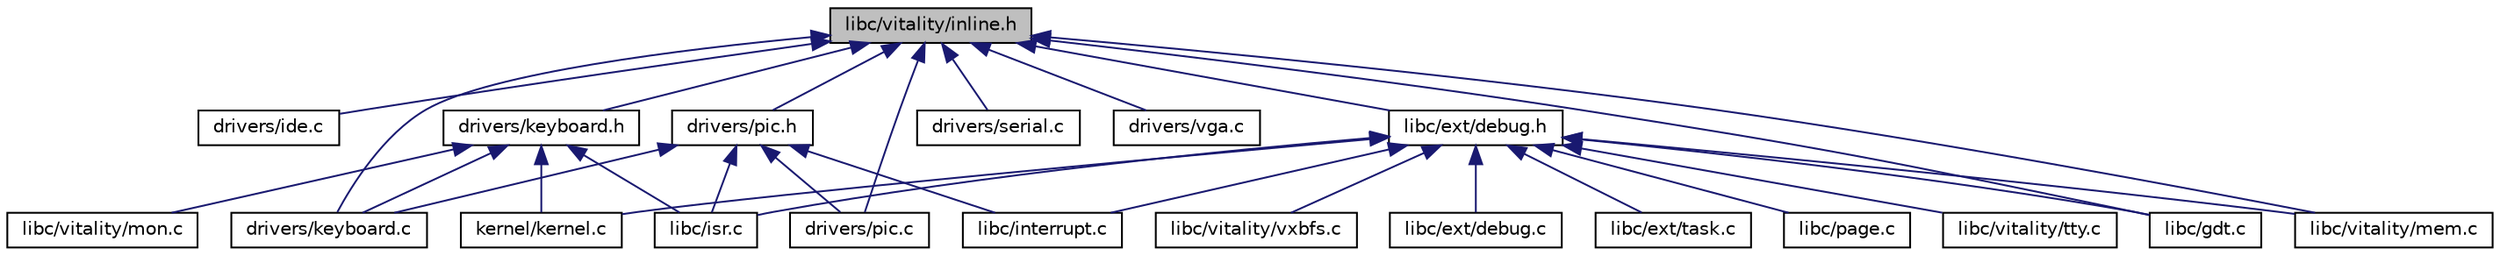 digraph "libc/vitality/inline.h"
{
  edge [fontname="Helvetica",fontsize="10",labelfontname="Helvetica",labelfontsize="10"];
  node [fontname="Helvetica",fontsize="10",shape=record];
  Node2 [label="libc/vitality/inline.h",height=0.2,width=0.4,color="black", fillcolor="grey75", style="filled", fontcolor="black"];
  Node2 -> Node3 [dir="back",color="midnightblue",fontsize="10",style="solid"];
  Node3 [label="drivers/ide.c",height=0.2,width=0.4,color="black", fillcolor="white", style="filled",URL="$a00026.html"];
  Node2 -> Node4 [dir="back",color="midnightblue",fontsize="10",style="solid"];
  Node4 [label="drivers/keyboard.h",height=0.2,width=0.4,color="black", fillcolor="white", style="filled",URL="$a00035.html"];
  Node4 -> Node5 [dir="back",color="midnightblue",fontsize="10",style="solid"];
  Node5 [label="drivers/keyboard.c",height=0.2,width=0.4,color="black", fillcolor="white", style="filled",URL="$a00032.html"];
  Node4 -> Node6 [dir="back",color="midnightblue",fontsize="10",style="solid"];
  Node6 [label="kernel/kernel.c",height=0.2,width=0.4,color="black", fillcolor="white", style="filled",URL="$a00062.html"];
  Node4 -> Node7 [dir="back",color="midnightblue",fontsize="10",style="solid"];
  Node7 [label="libc/isr.c",height=0.2,width=0.4,color="black", fillcolor="white", style="filled",URL="$a00107.html"];
  Node4 -> Node8 [dir="back",color="midnightblue",fontsize="10",style="solid"];
  Node8 [label="libc/vitality/mon.c",height=0.2,width=0.4,color="black", fillcolor="white", style="filled",URL="$a00167.html"];
  Node2 -> Node5 [dir="back",color="midnightblue",fontsize="10",style="solid"];
  Node2 -> Node9 [dir="back",color="midnightblue",fontsize="10",style="solid"];
  Node9 [label="drivers/pic.h",height=0.2,width=0.4,color="black", fillcolor="white", style="filled",URL="$a00047.html"];
  Node9 -> Node5 [dir="back",color="midnightblue",fontsize="10",style="solid"];
  Node9 -> Node10 [dir="back",color="midnightblue",fontsize="10",style="solid"];
  Node10 [label="drivers/pic.c",height=0.2,width=0.4,color="black", fillcolor="white", style="filled",URL="$a00044.html"];
  Node9 -> Node11 [dir="back",color="midnightblue",fontsize="10",style="solid"];
  Node11 [label="libc/interrupt.c",height=0.2,width=0.4,color="black", fillcolor="white", style="filled",URL="$a00101.html"];
  Node9 -> Node7 [dir="back",color="midnightblue",fontsize="10",style="solid"];
  Node2 -> Node10 [dir="back",color="midnightblue",fontsize="10",style="solid"];
  Node2 -> Node12 [dir="back",color="midnightblue",fontsize="10",style="solid"];
  Node12 [label="drivers/serial.c",height=0.2,width=0.4,color="black", fillcolor="white", style="filled",URL="$a00050.html"];
  Node2 -> Node13 [dir="back",color="midnightblue",fontsize="10",style="solid"];
  Node13 [label="drivers/vga.c",height=0.2,width=0.4,color="black", fillcolor="white", style="filled",URL="$a00056.html"];
  Node2 -> Node14 [dir="back",color="midnightblue",fontsize="10",style="solid"];
  Node14 [label="libc/ext/debug.h",height=0.2,width=0.4,color="black", fillcolor="white", style="filled",URL="$a00074.html"];
  Node14 -> Node6 [dir="back",color="midnightblue",fontsize="10",style="solid"];
  Node14 -> Node15 [dir="back",color="midnightblue",fontsize="10",style="solid"];
  Node15 [label="libc/ext/debug.c",height=0.2,width=0.4,color="black", fillcolor="white", style="filled",URL="$a00071.html"];
  Node14 -> Node16 [dir="back",color="midnightblue",fontsize="10",style="solid"];
  Node16 [label="libc/ext/task.c",height=0.2,width=0.4,color="black", fillcolor="white", style="filled",URL="$a00083.html"];
  Node14 -> Node17 [dir="back",color="midnightblue",fontsize="10",style="solid"];
  Node17 [label="libc/gdt.c",height=0.2,width=0.4,color="black", fillcolor="white", style="filled",URL="$a00095.html"];
  Node14 -> Node11 [dir="back",color="midnightblue",fontsize="10",style="solid"];
  Node14 -> Node7 [dir="back",color="midnightblue",fontsize="10",style="solid"];
  Node14 -> Node18 [dir="back",color="midnightblue",fontsize="10",style="solid"];
  Node18 [label="libc/page.c",height=0.2,width=0.4,color="black", fillcolor="white", style="filled",URL="$a00113.html"];
  Node14 -> Node19 [dir="back",color="midnightblue",fontsize="10",style="solid"];
  Node19 [label="libc/vitality/mem.c",height=0.2,width=0.4,color="black", fillcolor="white", style="filled",URL="$a00161.html"];
  Node14 -> Node20 [dir="back",color="midnightblue",fontsize="10",style="solid"];
  Node20 [label="libc/vitality/tty.c",height=0.2,width=0.4,color="black", fillcolor="white", style="filled",URL="$a00173.html"];
  Node14 -> Node21 [dir="back",color="midnightblue",fontsize="10",style="solid"];
  Node21 [label="libc/vitality/vxbfs.c",height=0.2,width=0.4,color="black", fillcolor="white", style="filled",URL="$a00197.html"];
  Node2 -> Node17 [dir="back",color="midnightblue",fontsize="10",style="solid"];
  Node2 -> Node19 [dir="back",color="midnightblue",fontsize="10",style="solid"];
}
